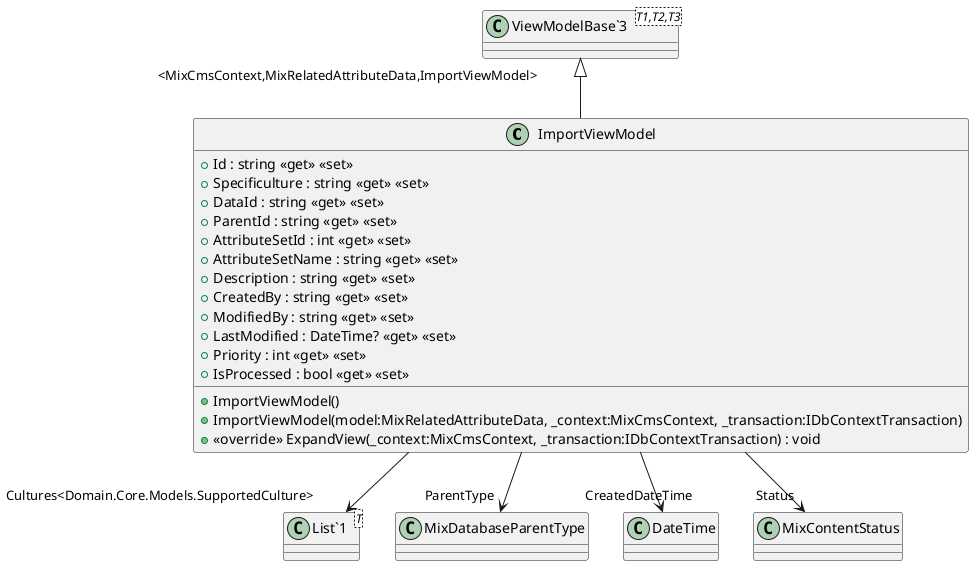 @startuml
class ImportViewModel {
    + Id : string <<get>> <<set>>
    + Specificulture : string <<get>> <<set>>
    + DataId : string <<get>> <<set>>
    + ParentId : string <<get>> <<set>>
    + AttributeSetId : int <<get>> <<set>>
    + AttributeSetName : string <<get>> <<set>>
    + Description : string <<get>> <<set>>
    + CreatedBy : string <<get>> <<set>>
    + ModifiedBy : string <<get>> <<set>>
    + LastModified : DateTime? <<get>> <<set>>
    + Priority : int <<get>> <<set>>
    + IsProcessed : bool <<get>> <<set>>
    + ImportViewModel()
    + ImportViewModel(model:MixRelatedAttributeData, _context:MixCmsContext, _transaction:IDbContextTransaction)
    + <<override>> ExpandView(_context:MixCmsContext, _transaction:IDbContextTransaction) : void
}
class "ViewModelBase`3"<T1,T2,T3> {
}
class "List`1"<T> {
}
"ViewModelBase`3" "<MixCmsContext,MixRelatedAttributeData,ImportViewModel>" <|-- ImportViewModel
ImportViewModel --> "Cultures<Domain.Core.Models.SupportedCulture>" "List`1"
ImportViewModel --> "ParentType" MixDatabaseParentType
ImportViewModel --> "CreatedDateTime" DateTime
ImportViewModel --> "Status" MixContentStatus
@enduml
